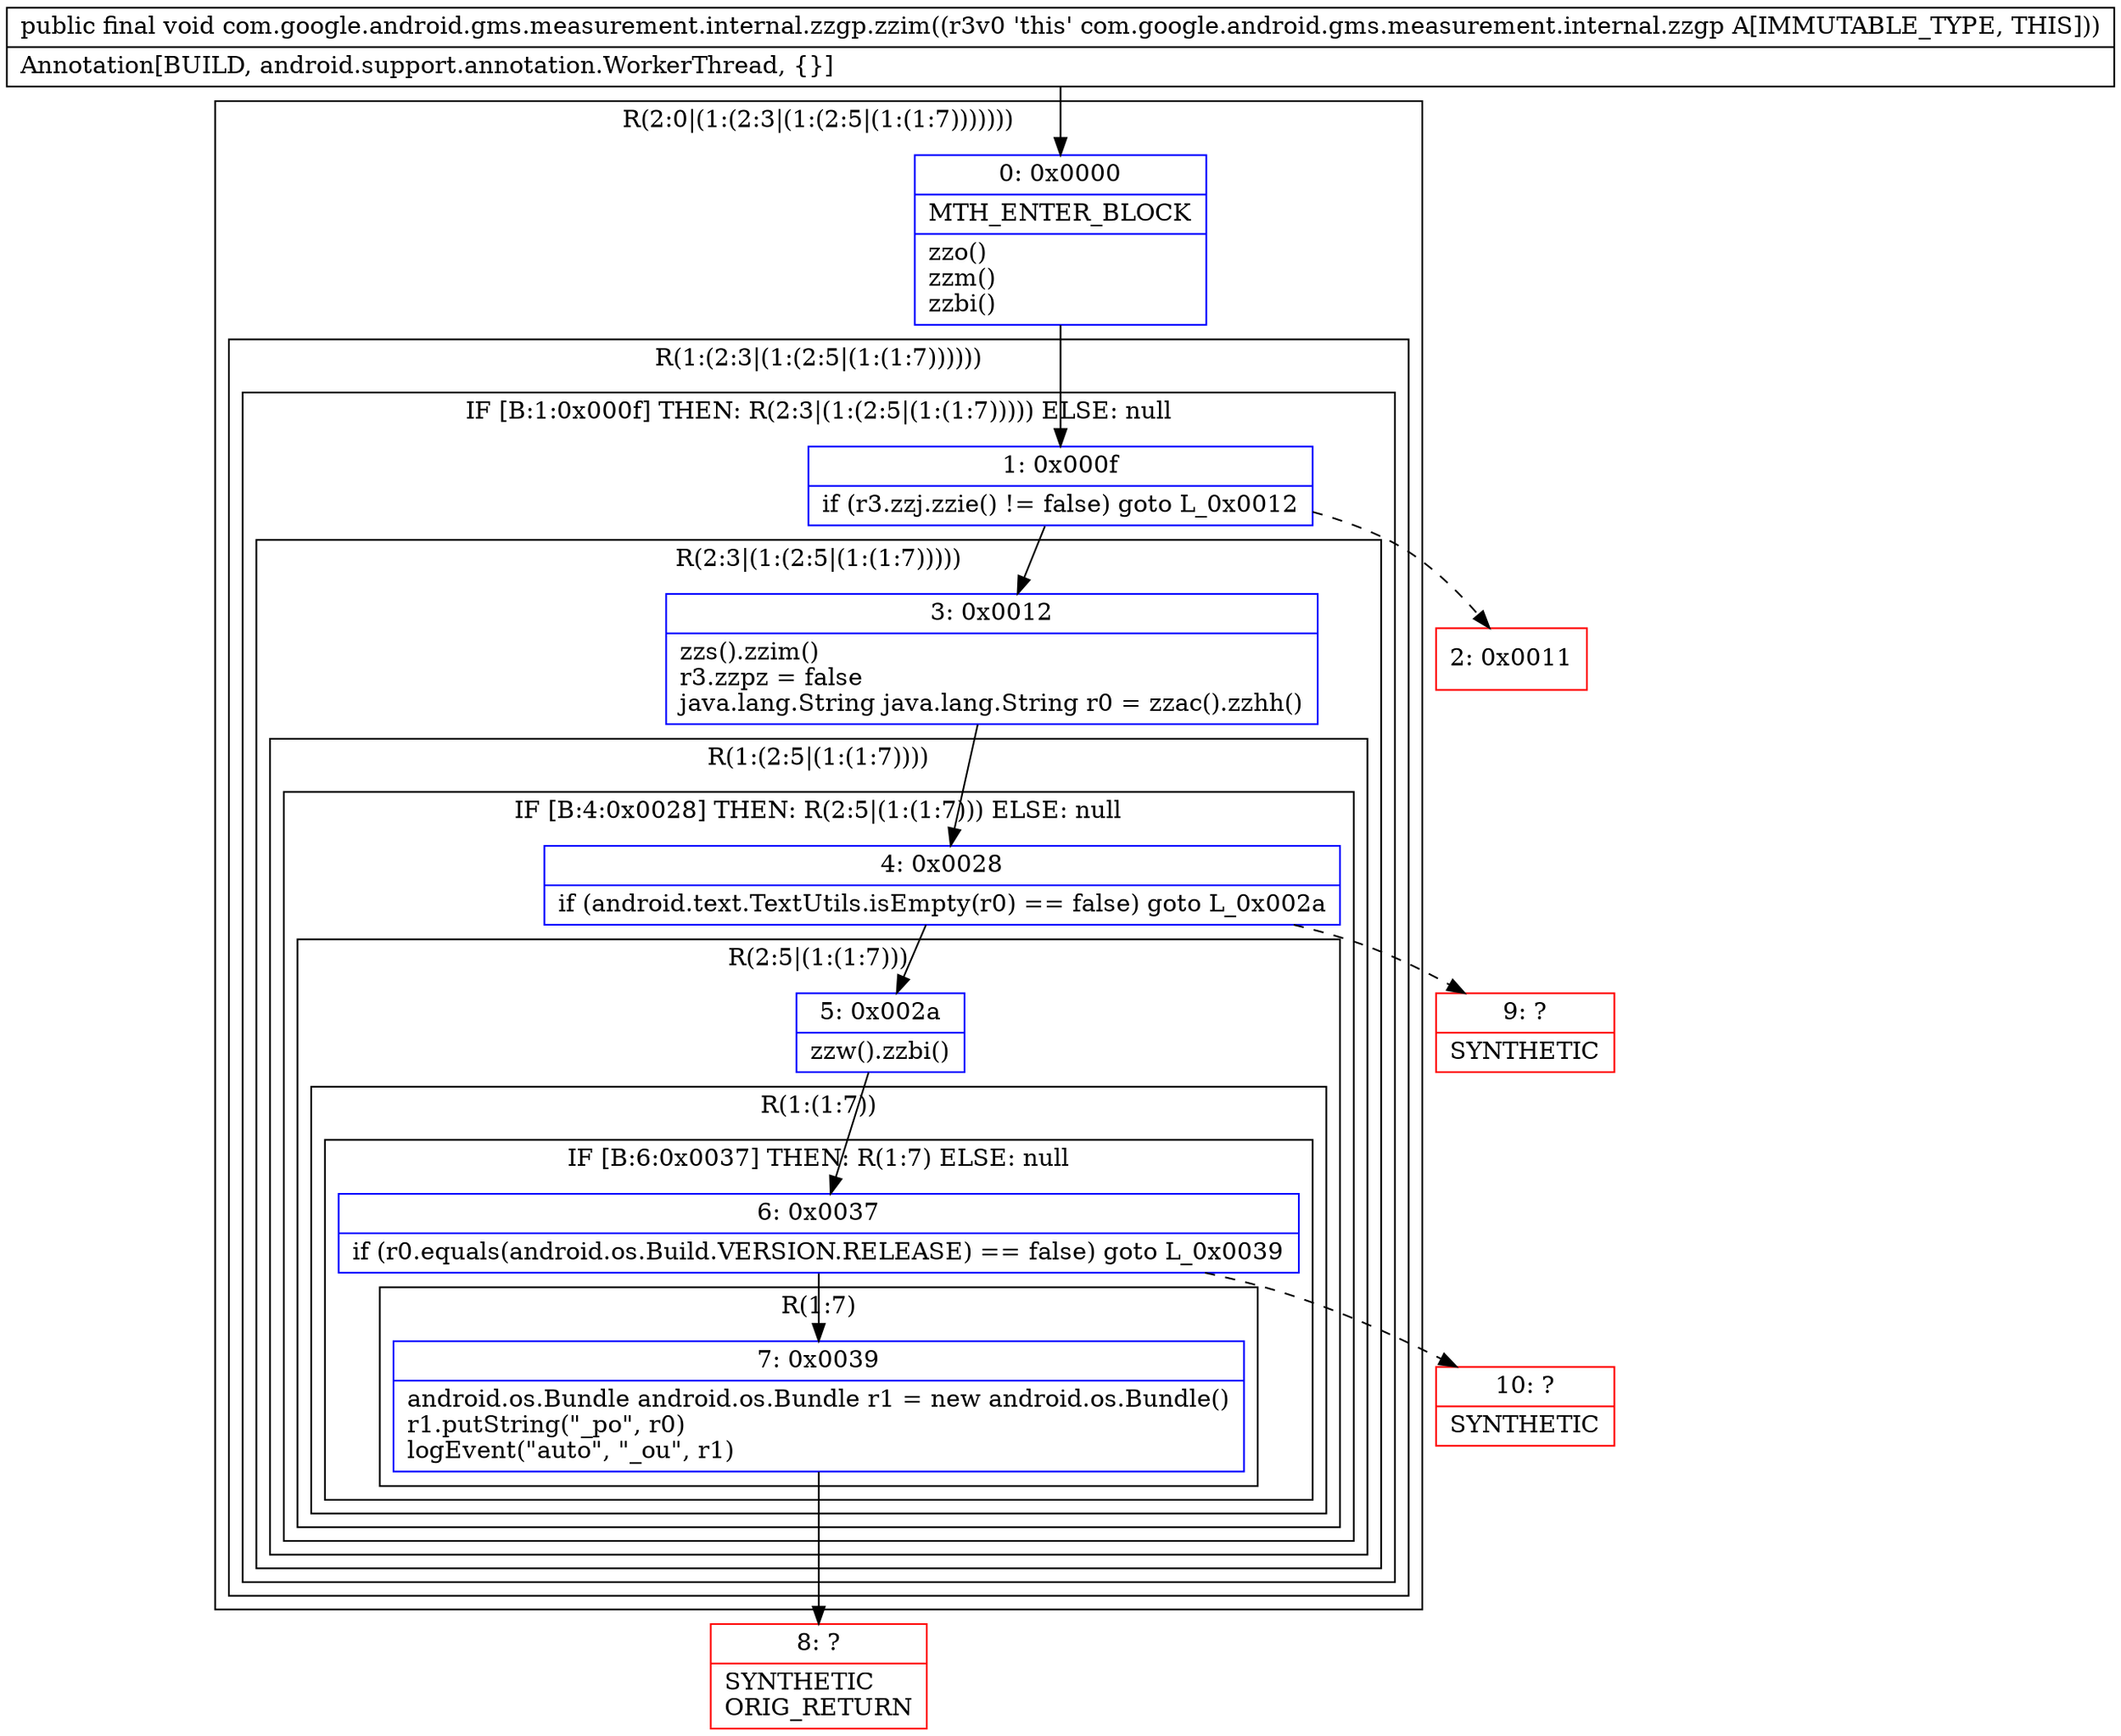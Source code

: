 digraph "CFG forcom.google.android.gms.measurement.internal.zzgp.zzim()V" {
subgraph cluster_Region_282439429 {
label = "R(2:0|(1:(2:3|(1:(2:5|(1:(1:7)))))))";
node [shape=record,color=blue];
Node_0 [shape=record,label="{0\:\ 0x0000|MTH_ENTER_BLOCK\l|zzo()\lzzm()\lzzbi()\l}"];
subgraph cluster_Region_1538264713 {
label = "R(1:(2:3|(1:(2:5|(1:(1:7))))))";
node [shape=record,color=blue];
subgraph cluster_IfRegion_999480788 {
label = "IF [B:1:0x000f] THEN: R(2:3|(1:(2:5|(1:(1:7))))) ELSE: null";
node [shape=record,color=blue];
Node_1 [shape=record,label="{1\:\ 0x000f|if (r3.zzj.zzie() != false) goto L_0x0012\l}"];
subgraph cluster_Region_550908184 {
label = "R(2:3|(1:(2:5|(1:(1:7)))))";
node [shape=record,color=blue];
Node_3 [shape=record,label="{3\:\ 0x0012|zzs().zzim()\lr3.zzpz = false\ljava.lang.String java.lang.String r0 = zzac().zzhh()\l}"];
subgraph cluster_Region_818390208 {
label = "R(1:(2:5|(1:(1:7))))";
node [shape=record,color=blue];
subgraph cluster_IfRegion_2103708797 {
label = "IF [B:4:0x0028] THEN: R(2:5|(1:(1:7))) ELSE: null";
node [shape=record,color=blue];
Node_4 [shape=record,label="{4\:\ 0x0028|if (android.text.TextUtils.isEmpty(r0) == false) goto L_0x002a\l}"];
subgraph cluster_Region_232233050 {
label = "R(2:5|(1:(1:7)))";
node [shape=record,color=blue];
Node_5 [shape=record,label="{5\:\ 0x002a|zzw().zzbi()\l}"];
subgraph cluster_Region_1455954735 {
label = "R(1:(1:7))";
node [shape=record,color=blue];
subgraph cluster_IfRegion_990828843 {
label = "IF [B:6:0x0037] THEN: R(1:7) ELSE: null";
node [shape=record,color=blue];
Node_6 [shape=record,label="{6\:\ 0x0037|if (r0.equals(android.os.Build.VERSION.RELEASE) == false) goto L_0x0039\l}"];
subgraph cluster_Region_1505562806 {
label = "R(1:7)";
node [shape=record,color=blue];
Node_7 [shape=record,label="{7\:\ 0x0039|android.os.Bundle android.os.Bundle r1 = new android.os.Bundle()\lr1.putString(\"_po\", r0)\llogEvent(\"auto\", \"_ou\", r1)\l}"];
}
}
}
}
}
}
}
}
}
}
Node_2 [shape=record,color=red,label="{2\:\ 0x0011}"];
Node_8 [shape=record,color=red,label="{8\:\ ?|SYNTHETIC\lORIG_RETURN\l}"];
Node_9 [shape=record,color=red,label="{9\:\ ?|SYNTHETIC\l}"];
Node_10 [shape=record,color=red,label="{10\:\ ?|SYNTHETIC\l}"];
MethodNode[shape=record,label="{public final void com.google.android.gms.measurement.internal.zzgp.zzim((r3v0 'this' com.google.android.gms.measurement.internal.zzgp A[IMMUTABLE_TYPE, THIS]))  | Annotation[BUILD, android.support.annotation.WorkerThread, \{\}]\l}"];
MethodNode -> Node_0;
Node_0 -> Node_1;
Node_1 -> Node_2[style=dashed];
Node_1 -> Node_3;
Node_3 -> Node_4;
Node_4 -> Node_5;
Node_4 -> Node_9[style=dashed];
Node_5 -> Node_6;
Node_6 -> Node_7;
Node_6 -> Node_10[style=dashed];
Node_7 -> Node_8;
}

